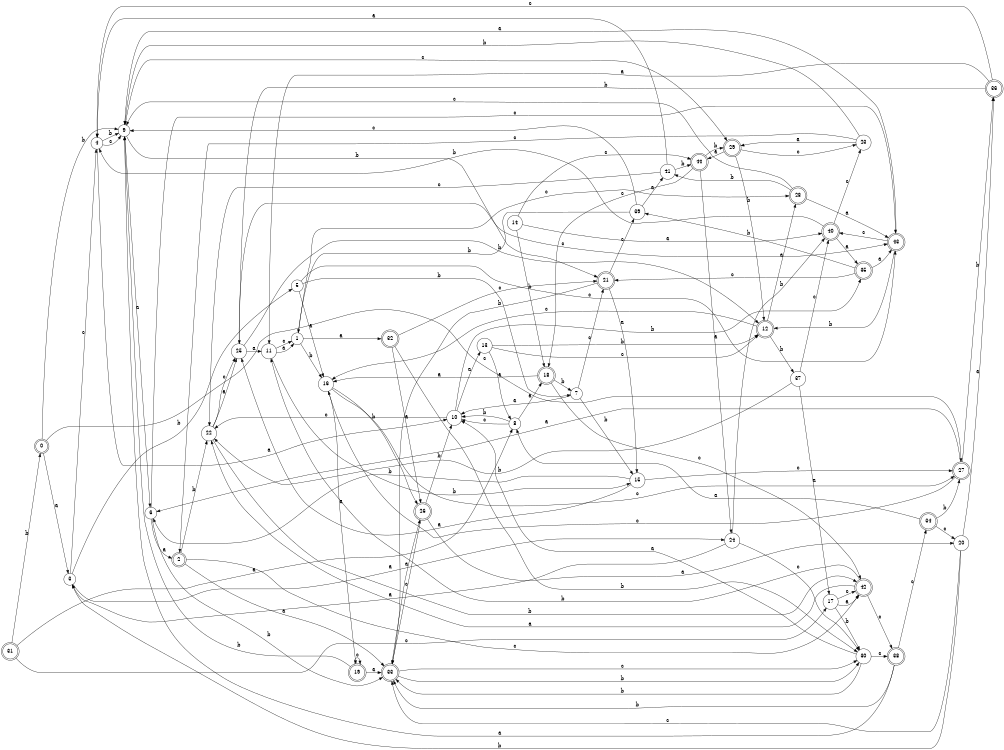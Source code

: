 digraph n36_7 {
__start0 [label="" shape="none"];

rankdir=LR;
size="8,5";

s0 [style="rounded,filled", color="black", fillcolor="white" shape="doublecircle", label="0"];
s1 [style="filled", color="black", fillcolor="white" shape="circle", label="1"];
s2 [style="rounded,filled", color="black", fillcolor="white" shape="doublecircle", label="2"];
s3 [style="filled", color="black", fillcolor="white" shape="circle", label="3"];
s4 [style="filled", color="black", fillcolor="white" shape="circle", label="4"];
s5 [style="filled", color="black", fillcolor="white" shape="circle", label="5"];
s6 [style="filled", color="black", fillcolor="white" shape="circle", label="6"];
s7 [style="filled", color="black", fillcolor="white" shape="circle", label="7"];
s8 [style="filled", color="black", fillcolor="white" shape="circle", label="8"];
s9 [style="filled", color="black", fillcolor="white" shape="circle", label="9"];
s10 [style="filled", color="black", fillcolor="white" shape="circle", label="10"];
s11 [style="filled", color="black", fillcolor="white" shape="circle", label="11"];
s12 [style="rounded,filled", color="black", fillcolor="white" shape="doublecircle", label="12"];
s13 [style="filled", color="black", fillcolor="white" shape="circle", label="13"];
s14 [style="filled", color="black", fillcolor="white" shape="circle", label="14"];
s15 [style="filled", color="black", fillcolor="white" shape="circle", label="15"];
s16 [style="filled", color="black", fillcolor="white" shape="circle", label="16"];
s17 [style="filled", color="black", fillcolor="white" shape="circle", label="17"];
s18 [style="rounded,filled", color="black", fillcolor="white" shape="doublecircle", label="18"];
s19 [style="rounded,filled", color="black", fillcolor="white" shape="doublecircle", label="19"];
s20 [style="filled", color="black", fillcolor="white" shape="circle", label="20"];
s21 [style="rounded,filled", color="black", fillcolor="white" shape="doublecircle", label="21"];
s22 [style="filled", color="black", fillcolor="white" shape="circle", label="22"];
s23 [style="filled", color="black", fillcolor="white" shape="circle", label="23"];
s24 [style="filled", color="black", fillcolor="white" shape="circle", label="24"];
s25 [style="filled", color="black", fillcolor="white" shape="circle", label="25"];
s26 [style="rounded,filled", color="black", fillcolor="white" shape="doublecircle", label="26"];
s27 [style="rounded,filled", color="black", fillcolor="white" shape="doublecircle", label="27"];
s28 [style="rounded,filled", color="black", fillcolor="white" shape="doublecircle", label="28"];
s29 [style="rounded,filled", color="black", fillcolor="white" shape="doublecircle", label="29"];
s30 [style="filled", color="black", fillcolor="white" shape="circle", label="30"];
s31 [style="rounded,filled", color="black", fillcolor="white" shape="doublecircle", label="31"];
s32 [style="rounded,filled", color="black", fillcolor="white" shape="doublecircle", label="32"];
s33 [style="rounded,filled", color="black", fillcolor="white" shape="doublecircle", label="33"];
s34 [style="rounded,filled", color="black", fillcolor="white" shape="doublecircle", label="34"];
s35 [style="rounded,filled", color="black", fillcolor="white" shape="doublecircle", label="35"];
s36 [style="rounded,filled", color="black", fillcolor="white" shape="doublecircle", label="36"];
s37 [style="filled", color="black", fillcolor="white" shape="circle", label="37"];
s38 [style="rounded,filled", color="black", fillcolor="white" shape="doublecircle", label="38"];
s39 [style="filled", color="black", fillcolor="white" shape="circle", label="39"];
s40 [style="rounded,filled", color="black", fillcolor="white" shape="doublecircle", label="40"];
s41 [style="filled", color="black", fillcolor="white" shape="circle", label="41"];
s42 [style="rounded,filled", color="black", fillcolor="white" shape="doublecircle", label="42"];
s43 [style="rounded,filled", color="black", fillcolor="white" shape="doublecircle", label="43"];
s44 [style="rounded,filled", color="black", fillcolor="white" shape="doublecircle", label="44"];
s0 -> s3 [label="a"];
s0 -> s9 [label="b"];
s0 -> s27 [label="c"];
s1 -> s32 [label="a"];
s1 -> s16 [label="b"];
s1 -> s28 [label="c"];
s2 -> s33 [label="a"];
s2 -> s22 [label="b"];
s2 -> s42 [label="c"];
s3 -> s24 [label="a"];
s3 -> s5 [label="b"];
s3 -> s4 [label="c"];
s4 -> s10 [label="a"];
s4 -> s9 [label="b"];
s4 -> s9 [label="c"];
s5 -> s16 [label="a"];
s5 -> s7 [label="b"];
s5 -> s43 [label="c"];
s6 -> s2 [label="a"];
s6 -> s33 [label="b"];
s6 -> s43 [label="c"];
s7 -> s10 [label="a"];
s7 -> s15 [label="b"];
s7 -> s21 [label="c"];
s8 -> s18 [label="a"];
s8 -> s10 [label="b"];
s8 -> s10 [label="c"];
s9 -> s6 [label="a"];
s9 -> s21 [label="b"];
s9 -> s29 [label="c"];
s10 -> s13 [label="a"];
s10 -> s35 [label="b"];
s10 -> s22 [label="c"];
s11 -> s1 [label="a"];
s11 -> s15 [label="b"];
s11 -> s1 [label="c"];
s12 -> s28 [label="a"];
s12 -> s37 [label="b"];
s12 -> s16 [label="c"];
s13 -> s8 [label="a"];
s13 -> s12 [label="b"];
s13 -> s12 [label="c"];
s14 -> s40 [label="a"];
s14 -> s18 [label="b"];
s14 -> s44 [label="c"];
s15 -> s25 [label="a"];
s15 -> s6 [label="b"];
s15 -> s27 [label="c"];
s16 -> s19 [label="a"];
s16 -> s26 [label="b"];
s16 -> s27 [label="c"];
s17 -> s42 [label="a"];
s17 -> s30 [label="b"];
s17 -> s42 [label="c"];
s18 -> s16 [label="a"];
s18 -> s7 [label="b"];
s18 -> s42 [label="c"];
s19 -> s33 [label="a"];
s19 -> s9 [label="b"];
s19 -> s19 [label="c"];
s20 -> s36 [label="a"];
s20 -> s3 [label="b"];
s20 -> s33 [label="c"];
s21 -> s15 [label="a"];
s21 -> s33 [label="b"];
s21 -> s39 [label="c"];
s22 -> s25 [label="a"];
s22 -> s42 [label="b"];
s22 -> s25 [label="c"];
s23 -> s29 [label="a"];
s23 -> s9 [label="b"];
s23 -> s2 [label="c"];
s24 -> s3 [label="a"];
s24 -> s40 [label="b"];
s24 -> s30 [label="c"];
s25 -> s11 [label="a"];
s25 -> s12 [label="b"];
s25 -> s43 [label="c"];
s26 -> s20 [label="a"];
s26 -> s10 [label="b"];
s26 -> s33 [label="c"];
s27 -> s6 [label="a"];
s27 -> s36 [label="b"];
s27 -> s16 [label="c"];
s28 -> s43 [label="a"];
s28 -> s41 [label="b"];
s28 -> s9 [label="c"];
s29 -> s44 [label="a"];
s29 -> s12 [label="b"];
s29 -> s23 [label="c"];
s30 -> s10 [label="a"];
s30 -> s33 [label="b"];
s30 -> s38 [label="c"];
s31 -> s8 [label="a"];
s31 -> s0 [label="b"];
s31 -> s17 [label="c"];
s32 -> s26 [label="a"];
s32 -> s30 [label="b"];
s32 -> s21 [label="c"];
s33 -> s26 [label="a"];
s33 -> s30 [label="b"];
s33 -> s30 [label="c"];
s34 -> s8 [label="a"];
s34 -> s27 [label="b"];
s34 -> s20 [label="c"];
s35 -> s43 [label="a"];
s35 -> s39 [label="b"];
s35 -> s21 [label="c"];
s36 -> s11 [label="a"];
s36 -> s25 [label="b"];
s36 -> s4 [label="c"];
s37 -> s17 [label="a"];
s37 -> s22 [label="b"];
s37 -> s40 [label="c"];
s38 -> s9 [label="a"];
s38 -> s33 [label="b"];
s38 -> s34 [label="c"];
s39 -> s41 [label="a"];
s39 -> s1 [label="b"];
s39 -> s9 [label="c"];
s40 -> s35 [label="a"];
s40 -> s4 [label="b"];
s40 -> s23 [label="c"];
s41 -> s4 [label="a"];
s41 -> s44 [label="b"];
s41 -> s22 [label="c"];
s42 -> s22 [label="a"];
s42 -> s11 [label="b"];
s42 -> s38 [label="c"];
s43 -> s9 [label="a"];
s43 -> s12 [label="b"];
s43 -> s40 [label="c"];
s44 -> s24 [label="a"];
s44 -> s29 [label="b"];
s44 -> s18 [label="c"];

}